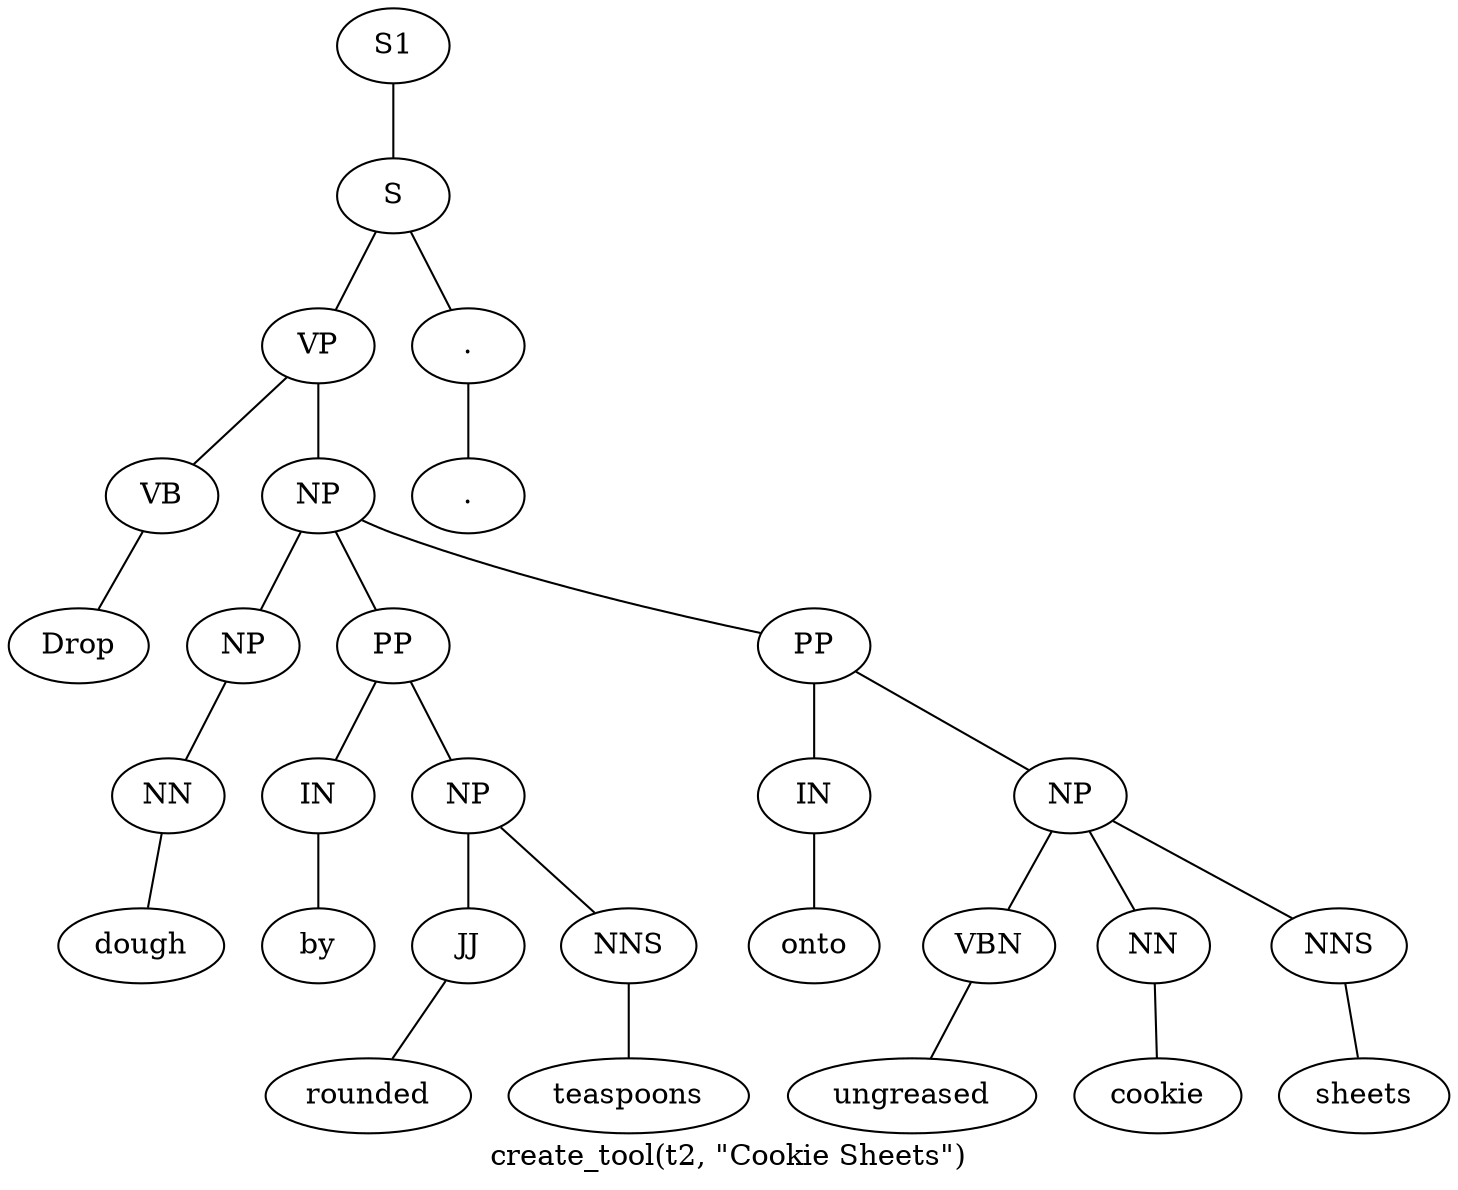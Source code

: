 graph SyntaxGraph {
	label = "create_tool(t2, \"Cookie Sheets\")";
	Node0 [label="S1"];
	Node1 [label="S"];
	Node2 [label="VP"];
	Node3 [label="VB"];
	Node4 [label="Drop"];
	Node5 [label="NP"];
	Node6 [label="NP"];
	Node7 [label="NN"];
	Node8 [label="dough"];
	Node9 [label="PP"];
	Node10 [label="IN"];
	Node11 [label="by"];
	Node12 [label="NP"];
	Node13 [label="JJ"];
	Node14 [label="rounded"];
	Node15 [label="NNS"];
	Node16 [label="teaspoons"];
	Node17 [label="PP"];
	Node18 [label="IN"];
	Node19 [label="onto"];
	Node20 [label="NP"];
	Node21 [label="VBN"];
	Node22 [label="ungreased"];
	Node23 [label="NN"];
	Node24 [label="cookie"];
	Node25 [label="NNS"];
	Node26 [label="sheets"];
	Node27 [label="."];
	Node28 [label="."];

	Node0 -- Node1;
	Node1 -- Node2;
	Node1 -- Node27;
	Node2 -- Node3;
	Node2 -- Node5;
	Node3 -- Node4;
	Node5 -- Node6;
	Node5 -- Node9;
	Node5 -- Node17;
	Node6 -- Node7;
	Node7 -- Node8;
	Node9 -- Node10;
	Node9 -- Node12;
	Node10 -- Node11;
	Node12 -- Node13;
	Node12 -- Node15;
	Node13 -- Node14;
	Node15 -- Node16;
	Node17 -- Node18;
	Node17 -- Node20;
	Node18 -- Node19;
	Node20 -- Node21;
	Node20 -- Node23;
	Node20 -- Node25;
	Node21 -- Node22;
	Node23 -- Node24;
	Node25 -- Node26;
	Node27 -- Node28;
}